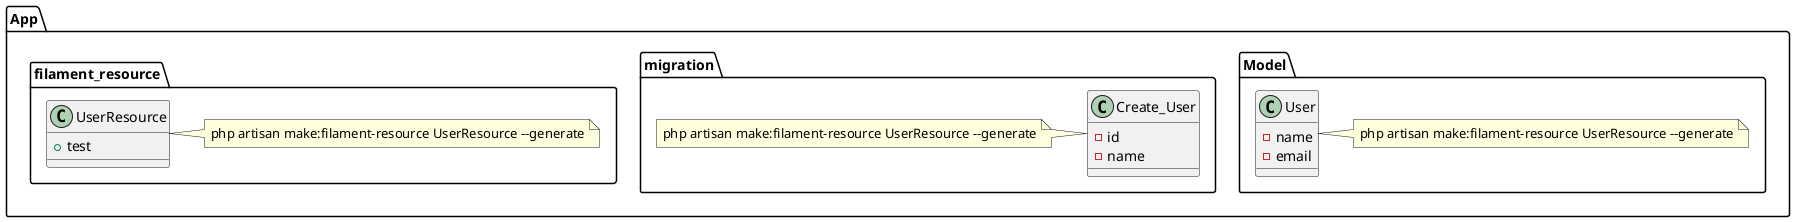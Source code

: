 @startuml

package App{
 package Model {
    class User{
        -name
        -email
    }
note right: php artisan make:filament-resource UserResource --generate
}
package migration{
    class Create_User{
        -id
        -name 
    }
note left: php artisan make:filament-resource UserResource --generate
}
package filament_resource{
    class UserResource{
        +test
    }
note right: php artisan make:filament-resource UserResource --generate
}

}



@enduml